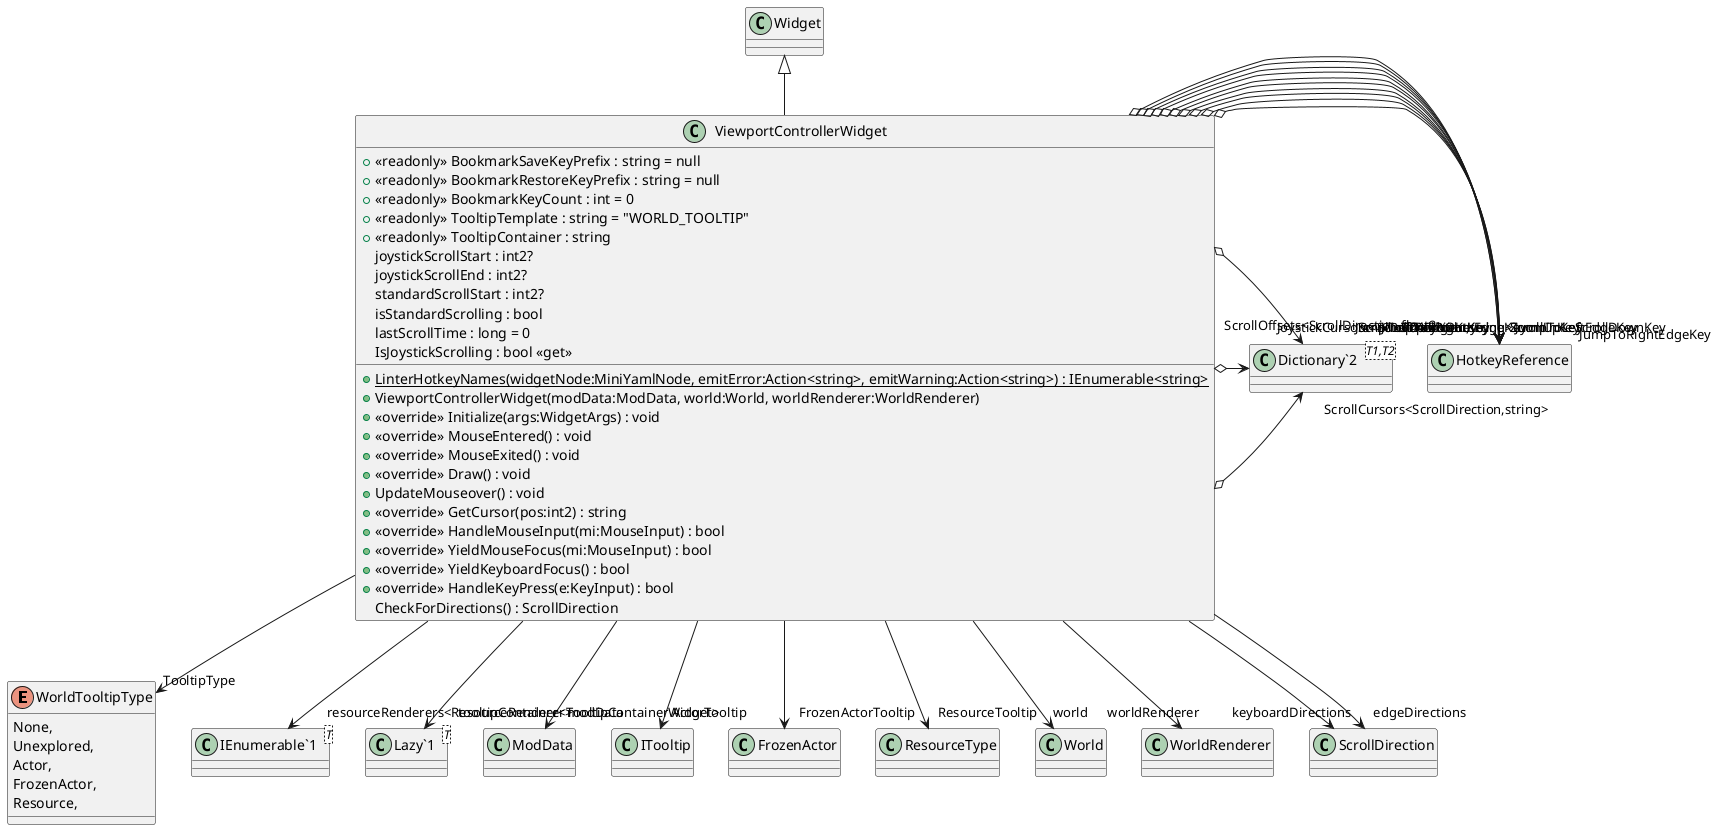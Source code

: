 @startuml
enum WorldTooltipType {
    None,
    Unexplored,
    Actor,
    FrozenActor,
    Resource,
}
class ViewportControllerWidget {
    + <<readonly>> BookmarkSaveKeyPrefix : string = null
    + <<readonly>> BookmarkRestoreKeyPrefix : string = null
    + <<readonly>> BookmarkKeyCount : int = 0
    + <<readonly>> TooltipTemplate : string = "WORLD_TOOLTIP"
    + <<readonly>> TooltipContainer : string
    joystickScrollStart : int2?
    joystickScrollEnd : int2?
    standardScrollStart : int2?
    isStandardScrolling : bool
    + {static} LinterHotkeyNames(widgetNode:MiniYamlNode, emitError:Action<string>, emitWarning:Action<string>) : IEnumerable<string>
    + ViewportControllerWidget(modData:ModData, world:World, worldRenderer:WorldRenderer)
    + <<override>> Initialize(args:WidgetArgs) : void
    + <<override>> MouseEntered() : void
    + <<override>> MouseExited() : void
    lastScrollTime : long = 0
    + <<override>> Draw() : void
    + UpdateMouseover() : void
    + <<override>> GetCursor(pos:int2) : string
    IsJoystickScrolling : bool <<get>>
    + <<override>> HandleMouseInput(mi:MouseInput) : bool
    + <<override>> YieldMouseFocus(mi:MouseInput) : bool
    + <<override>> YieldKeyboardFocus() : bool
    + <<override>> HandleKeyPress(e:KeyInput) : bool
    CheckForDirections() : ScrollDirection
}
class "IEnumerable`1"<T> {
}
class "Dictionary`2"<T1,T2> {
}
class "Lazy`1"<T> {
}
Widget <|-- ViewportControllerWidget
ViewportControllerWidget --> "modData" ModData
ViewportControllerWidget --> "resourceRenderers<ResourceRenderer>" "IEnumerable`1"
ViewportControllerWidget o-> "ZoomInKey" HotkeyReference
ViewportControllerWidget o-> "ZoomOutKey" HotkeyReference
ViewportControllerWidget o-> "ScrollUpKey" HotkeyReference
ViewportControllerWidget o-> "ScrollDownKey" HotkeyReference
ViewportControllerWidget o-> "ScrollLeftKey" HotkeyReference
ViewportControllerWidget o-> "ScrollRightKey" HotkeyReference
ViewportControllerWidget o-> "JumpToTopEdgeKey" HotkeyReference
ViewportControllerWidget o-> "JumpToBottomEdgeKey" HotkeyReference
ViewportControllerWidget o-> "JumpToLeftEdgeKey" HotkeyReference
ViewportControllerWidget o-> "JumpToRightEdgeKey" HotkeyReference
ViewportControllerWidget --> "TooltipType" WorldTooltipType
ViewportControllerWidget --> "ActorTooltip" ITooltip
ViewportControllerWidget --> "FrozenActorTooltip" FrozenActor
ViewportControllerWidget --> "ResourceTooltip" ResourceType
ViewportControllerWidget o-> "ScrollCursors<ScrollDirection,string>" "Dictionary`2"
ViewportControllerWidget o-> "JoystickCursors<ScrollDirection,string>" "Dictionary`2"
ViewportControllerWidget o-> "ScrollOffsets<ScrollDirection,float2>" "Dictionary`2"
ViewportControllerWidget --> "tooltipContainer<TooltipContainerWidget>" "Lazy`1"
ViewportControllerWidget --> "world" World
ViewportControllerWidget --> "worldRenderer" WorldRenderer
ViewportControllerWidget --> "keyboardDirections" ScrollDirection
ViewportControllerWidget --> "edgeDirections" ScrollDirection
@enduml
